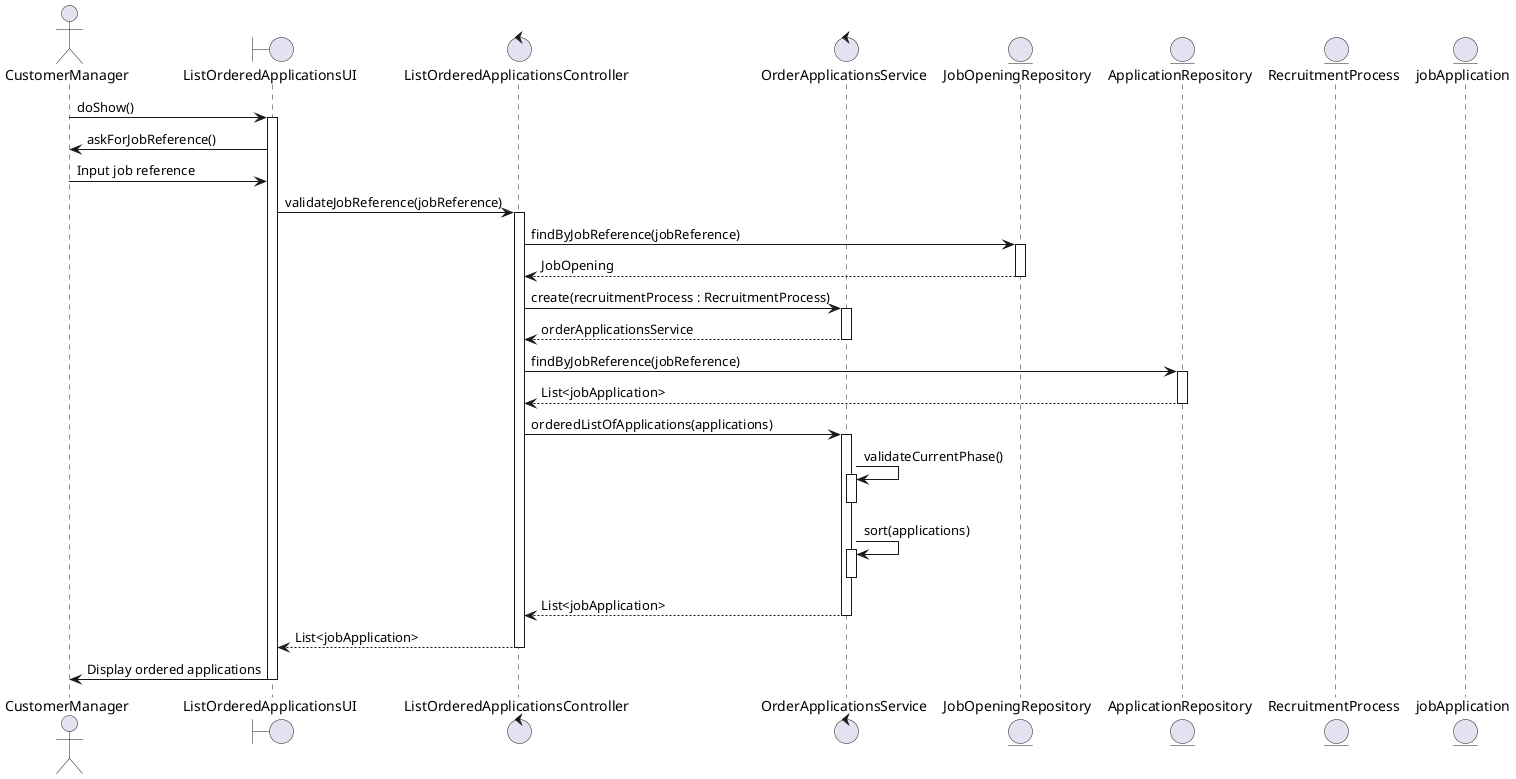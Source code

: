 @startuml
actor CustomerManager
boundary ListOrderedApplicationsUI
control ListOrderedApplicationsController
control OrderApplicationsService
entity JobOpeningRepository
entity ApplicationRepository
entity RecruitmentProcess
entity jobApplication

CustomerManager -> ListOrderedApplicationsUI: doShow()
activate ListOrderedApplicationsUI

ListOrderedApplicationsUI -> CustomerManager: askForJobReference()
CustomerManager -> ListOrderedApplicationsUI: Input job reference

ListOrderedApplicationsUI -> ListOrderedApplicationsController: validateJobReference(jobReference)
activate ListOrderedApplicationsController

ListOrderedApplicationsController -> JobOpeningRepository: findByJobReference(jobReference)
activate JobOpeningRepository
JobOpeningRepository --> ListOrderedApplicationsController: JobOpening
deactivate JobOpeningRepository


ListOrderedApplicationsController -> OrderApplicationsService: create(recruitmentProcess : RecruitmentProcess)
activate OrderApplicationsService
OrderApplicationsService --> ListOrderedApplicationsController: orderApplicationsService
deactivate OrderApplicationsService

ListOrderedApplicationsController -> ApplicationRepository: findByJobReference(jobReference)
activate ApplicationRepository
ApplicationRepository --> ListOrderedApplicationsController: List<jobApplication>
deactivate ApplicationRepository

ListOrderedApplicationsController -> OrderApplicationsService: orderedListOfApplications(applications)
activate OrderApplicationsService


OrderApplicationsService -> OrderApplicationsService: validateCurrentPhase()
activate OrderApplicationsService
deactivate OrderApplicationsService
OrderApplicationsService -> OrderApplicationsService: sort(applications)
activate OrderApplicationsService
deactivate OrderApplicationsService
OrderApplicationsService --> ListOrderedApplicationsController: List<jobApplication>
deactivate OrderApplicationsService

ListOrderedApplicationsController --> ListOrderedApplicationsUI: List<jobApplication>
deactivate ListOrderedApplicationsController


ListOrderedApplicationsUI -> CustomerManager: Display ordered applications
deactivate ListOrderedApplicationsUI
@enduml
